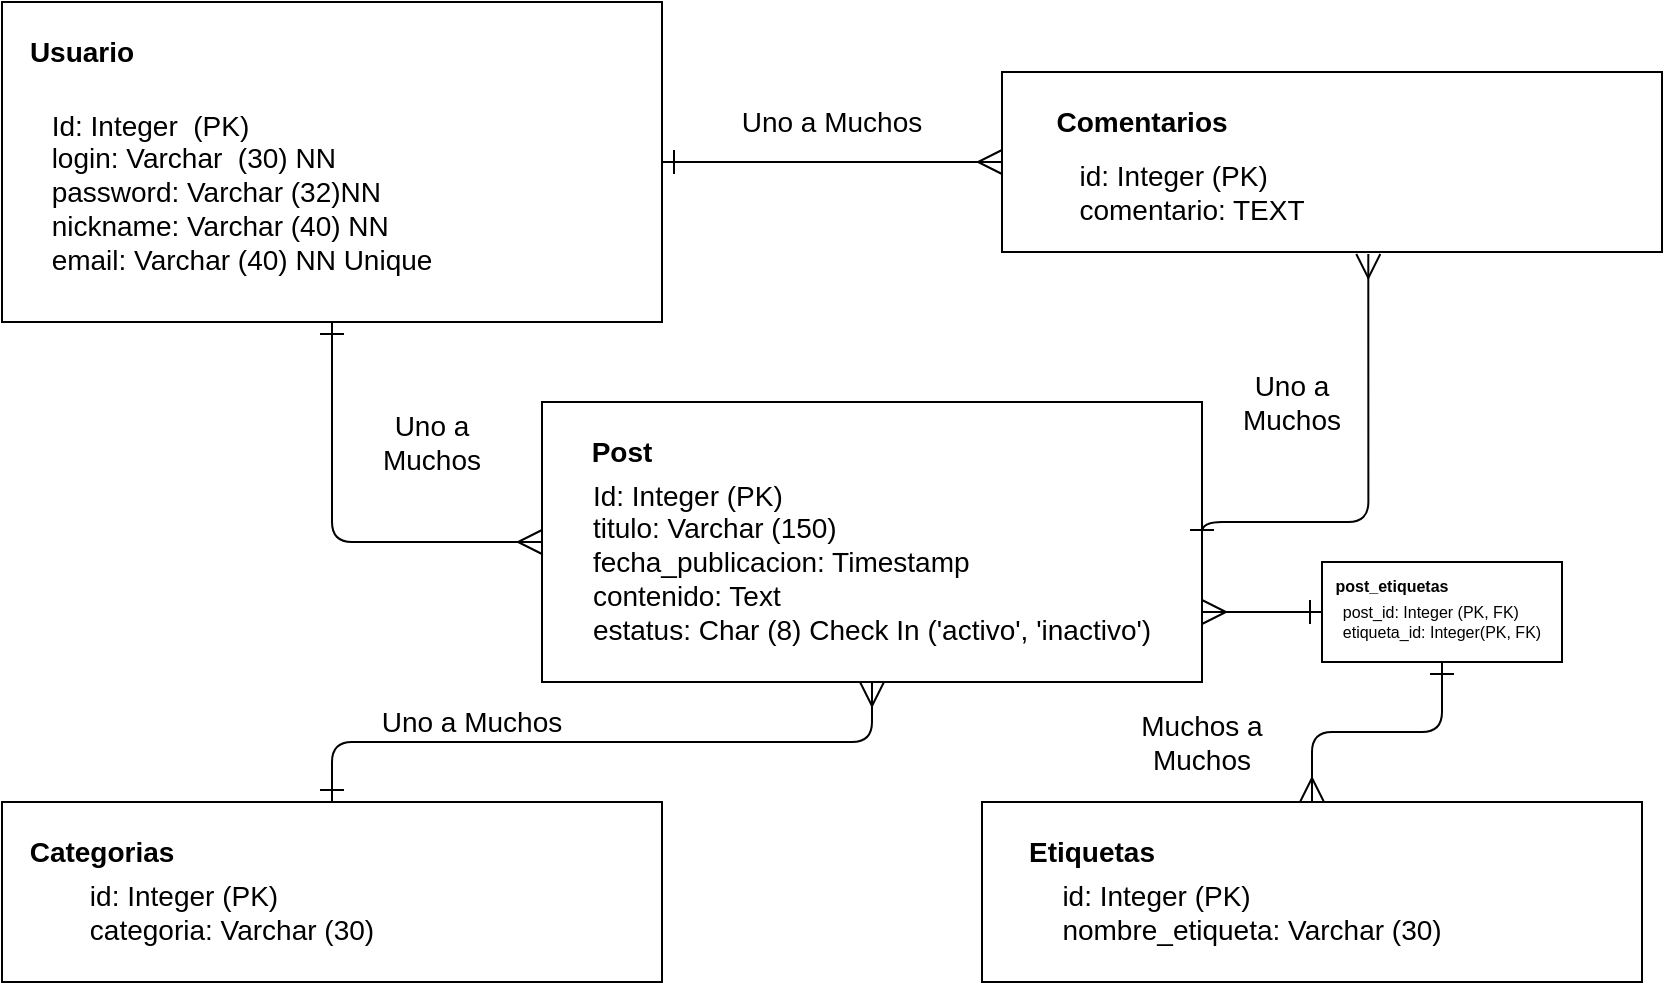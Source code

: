 <mxfile>
    <diagram id="ppDiquNpnhRSX6ojyaUf" name="Page-1">
        <mxGraphModel dx="885" dy="515" grid="1" gridSize="10" guides="1" tooltips="1" connect="1" arrows="1" fold="1" page="1" pageScale="1" pageWidth="850" pageHeight="1100" math="0" shadow="0">
            <root>
                <mxCell id="0"/>
                <mxCell id="1" parent="0"/>
                <mxCell id="19" value="" style="group" vertex="1" connectable="0" parent="1">
                    <mxGeometry x="280" y="220" width="330" height="140" as="geometry"/>
                </mxCell>
                <mxCell id="7" value="" style="rounded=0;whiteSpace=wrap;html=1;fontSize=14;" vertex="1" parent="19">
                    <mxGeometry width="330" height="140" as="geometry"/>
                </mxCell>
                <mxCell id="8" value="&lt;b&gt;Post&lt;/b&gt;" style="text;html=1;strokeColor=none;fillColor=none;align=center;verticalAlign=middle;whiteSpace=wrap;rounded=0;fontSize=14;" vertex="1" parent="19">
                    <mxGeometry x="10" y="10" width="60" height="30" as="geometry"/>
                </mxCell>
                <mxCell id="9" value="&lt;div style=&quot;text-align: justify;&quot;&gt;&lt;span style=&quot;background-color: initial;&quot;&gt;Id: Integer (PK)&lt;/span&gt;&lt;/div&gt;&lt;div style=&quot;text-align: justify;&quot;&gt;&lt;span style=&quot;background-color: initial;&quot;&gt;titulo: Varchar (150)&lt;/span&gt;&lt;/div&gt;&lt;div style=&quot;text-align: justify;&quot;&gt;&lt;span style=&quot;background-color: initial;&quot;&gt;fecha_publicacion: Timestamp&lt;/span&gt;&lt;/div&gt;&lt;div style=&quot;text-align: justify;&quot;&gt;&lt;span style=&quot;background-color: initial;&quot;&gt;contenido: Text&lt;/span&gt;&lt;/div&gt;&lt;div style=&quot;text-align: justify;&quot;&gt;&lt;span style=&quot;background-color: initial;&quot;&gt;estatus: Char (8) Check In ('activo', 'inactivo')&lt;/span&gt;&lt;/div&gt;" style="text;html=1;strokeColor=none;fillColor=none;align=center;verticalAlign=middle;whiteSpace=wrap;rounded=0;fontSize=14;" vertex="1" parent="19">
                    <mxGeometry x="10" y="40" width="310" height="80" as="geometry"/>
                </mxCell>
                <mxCell id="20" value="" style="group" vertex="1" connectable="0" parent="1">
                    <mxGeometry x="10" y="20" width="330" height="160" as="geometry"/>
                </mxCell>
                <mxCell id="3" value="" style="rounded=0;whiteSpace=wrap;html=1;" vertex="1" parent="20">
                    <mxGeometry width="330" height="160" as="geometry"/>
                </mxCell>
                <mxCell id="4" value="&lt;b&gt;&lt;font style=&quot;font-size: 14px;&quot;&gt;Usuario&lt;/font&gt;&lt;/b&gt;" style="text;html=1;strokeColor=none;fillColor=none;align=center;verticalAlign=middle;whiteSpace=wrap;rounded=0;" vertex="1" parent="20">
                    <mxGeometry x="10" y="10" width="60" height="30" as="geometry"/>
                </mxCell>
                <mxCell id="5" value="&lt;div style=&quot;text-align: justify;&quot;&gt;&lt;span style=&quot;background-color: initial;&quot;&gt;Id: Integer&amp;nbsp; (PK)&lt;/span&gt;&lt;/div&gt;&lt;div style=&quot;text-align: justify;&quot;&gt;&lt;span style=&quot;background-color: initial;&quot;&gt;login: Varchar&amp;nbsp; (30) NN&lt;/span&gt;&lt;/div&gt;&lt;div style=&quot;text-align: justify;&quot;&gt;&lt;span style=&quot;background-color: initial;&quot;&gt;password: Varchar (32)NN&lt;/span&gt;&lt;/div&gt;&lt;div style=&quot;text-align: justify;&quot;&gt;&lt;span style=&quot;background-color: initial;&quot;&gt;nickname: Varchar (40) NN&lt;/span&gt;&lt;/div&gt;&lt;div style=&quot;text-align: justify;&quot;&gt;&lt;span style=&quot;background-color: initial;&quot;&gt;email: Varchar (40) NN Unique&lt;/span&gt;&lt;/div&gt;" style="text;html=1;strokeColor=none;fillColor=none;align=center;verticalAlign=middle;whiteSpace=wrap;rounded=0;fontSize=14;" vertex="1" parent="20">
                    <mxGeometry x="10" y="40" width="220" height="110" as="geometry"/>
                </mxCell>
                <mxCell id="21" value="" style="group" vertex="1" connectable="0" parent="1">
                    <mxGeometry x="510" y="55" width="330" height="90" as="geometry"/>
                </mxCell>
                <mxCell id="10" value="" style="rounded=0;whiteSpace=wrap;html=1;fontSize=14;" vertex="1" parent="21">
                    <mxGeometry width="330" height="90" as="geometry"/>
                </mxCell>
                <mxCell id="11" value="&lt;b&gt;Comentarios&lt;/b&gt;" style="text;html=1;strokeColor=none;fillColor=none;align=center;verticalAlign=middle;whiteSpace=wrap;rounded=0;fontSize=14;" vertex="1" parent="21">
                    <mxGeometry x="20" y="10" width="100" height="30" as="geometry"/>
                </mxCell>
                <mxCell id="12" value="&lt;div style=&quot;text-align: justify;&quot;&gt;&lt;span style=&quot;background-color: initial;&quot;&gt;id: Integer (PK)&amp;nbsp;&lt;/span&gt;&lt;/div&gt;&lt;div style=&quot;text-align: justify;&quot;&gt;&lt;span style=&quot;background-color: initial;&quot;&gt;comentario: TEXT&lt;/span&gt;&lt;/div&gt;" style="text;html=1;strokeColor=none;fillColor=none;align=center;verticalAlign=middle;whiteSpace=wrap;rounded=0;fontSize=14;" vertex="1" parent="21">
                    <mxGeometry x="20" y="40" width="150" height="40" as="geometry"/>
                </mxCell>
                <mxCell id="22" value="" style="group" vertex="1" connectable="0" parent="1">
                    <mxGeometry x="10" y="420" width="330" height="90" as="geometry"/>
                </mxCell>
                <mxCell id="13" value="" style="rounded=0;whiteSpace=wrap;html=1;fontSize=14;" vertex="1" parent="22">
                    <mxGeometry width="330" height="90" as="geometry"/>
                </mxCell>
                <mxCell id="14" value="&lt;b&gt;Categorias&lt;/b&gt;" style="text;html=1;strokeColor=none;fillColor=none;align=center;verticalAlign=middle;whiteSpace=wrap;rounded=0;fontSize=14;" vertex="1" parent="22">
                    <mxGeometry x="20" y="10" width="60" height="30" as="geometry"/>
                </mxCell>
                <mxCell id="15" value="&lt;div style=&quot;text-align: justify;&quot;&gt;&lt;span style=&quot;background-color: initial;&quot;&gt;id: Integer (PK)&lt;/span&gt;&lt;/div&gt;&lt;div style=&quot;text-align: justify;&quot;&gt;&lt;span style=&quot;background-color: initial;&quot;&gt;categoria: Varchar (30)&lt;/span&gt;&lt;/div&gt;" style="text;html=1;strokeColor=none;fillColor=none;align=center;verticalAlign=middle;whiteSpace=wrap;rounded=0;fontSize=14;" vertex="1" parent="22">
                    <mxGeometry x="30" y="40" width="170" height="30" as="geometry"/>
                </mxCell>
                <mxCell id="23" value="" style="group" vertex="1" connectable="0" parent="1">
                    <mxGeometry x="500" y="420" width="330" height="90" as="geometry"/>
                </mxCell>
                <mxCell id="16" value="" style="rounded=0;whiteSpace=wrap;html=1;fontSize=14;" vertex="1" parent="23">
                    <mxGeometry width="330" height="90" as="geometry"/>
                </mxCell>
                <mxCell id="17" value="&lt;b&gt;Etiquetas&lt;/b&gt;" style="text;html=1;strokeColor=none;fillColor=none;align=center;verticalAlign=middle;whiteSpace=wrap;rounded=0;fontSize=14;" vertex="1" parent="23">
                    <mxGeometry x="20" y="10" width="70" height="30" as="geometry"/>
                </mxCell>
                <mxCell id="18" value="&lt;div style=&quot;text-align: justify;&quot;&gt;&lt;span style=&quot;background-color: initial;&quot;&gt;id: Integer (PK)&lt;/span&gt;&lt;/div&gt;&lt;div style=&quot;text-align: justify;&quot;&gt;&lt;span style=&quot;background-color: initial;&quot;&gt;nombre_etiqueta: Varchar (30)&lt;/span&gt;&lt;/div&gt;" style="text;html=1;strokeColor=none;fillColor=none;align=center;verticalAlign=middle;whiteSpace=wrap;rounded=0;fontSize=14;" vertex="1" parent="23">
                    <mxGeometry x="30" y="40" width="210" height="30" as="geometry"/>
                </mxCell>
                <mxCell id="26" style="edgeStyle=orthogonalEdgeStyle;html=1;exitX=1;exitY=0.5;exitDx=0;exitDy=0;entryX=0;entryY=0.5;entryDx=0;entryDy=0;fontSize=14;endArrow=ERmany;endFill=0;startArrow=ERone;startFill=0;strokeWidth=1;endSize=10;startSize=10;" edge="1" parent="1" source="3" target="10">
                    <mxGeometry relative="1" as="geometry"/>
                </mxCell>
                <mxCell id="27" style="edgeStyle=orthogonalEdgeStyle;html=1;exitX=1;exitY=0.5;exitDx=0;exitDy=0;entryX=0.555;entryY=1.011;entryDx=0;entryDy=0;entryPerimeter=0;strokeWidth=1;fontSize=14;startArrow=ERone;startFill=0;endArrow=ERmany;endFill=0;startSize=10;endSize=10;" edge="1" parent="1" source="7" target="10">
                    <mxGeometry relative="1" as="geometry">
                        <Array as="points">
                            <mxPoint x="610" y="280"/>
                            <mxPoint x="693" y="280"/>
                        </Array>
                    </mxGeometry>
                </mxCell>
                <mxCell id="28" style="edgeStyle=orthogonalEdgeStyle;html=1;exitX=0.5;exitY=1;exitDx=0;exitDy=0;entryX=0;entryY=0.5;entryDx=0;entryDy=0;strokeWidth=1;fontSize=14;startArrow=ERone;startFill=0;endArrow=ERmany;endFill=0;startSize=10;endSize=10;" edge="1" parent="1" source="3" target="7">
                    <mxGeometry relative="1" as="geometry"/>
                </mxCell>
                <mxCell id="29" style="edgeStyle=orthogonalEdgeStyle;html=1;exitX=0.5;exitY=0;exitDx=0;exitDy=0;entryX=0.5;entryY=1;entryDx=0;entryDy=0;strokeWidth=1;fontSize=14;startArrow=ERone;startFill=0;endArrow=ERmany;endFill=0;startSize=10;endSize=10;" edge="1" parent="1" source="13" target="7">
                    <mxGeometry relative="1" as="geometry"/>
                </mxCell>
                <mxCell id="32" value="Uno a Muchos" style="text;html=1;strokeColor=none;fillColor=none;align=center;verticalAlign=middle;whiteSpace=wrap;rounded=0;fontSize=14;" vertex="1" parent="1">
                    <mxGeometry x="375" y="65" width="100" height="30" as="geometry"/>
                </mxCell>
                <mxCell id="33" value="Uno a Muchos" style="text;html=1;strokeColor=none;fillColor=none;align=center;verticalAlign=middle;whiteSpace=wrap;rounded=0;fontSize=14;" vertex="1" parent="1">
                    <mxGeometry x="630" y="200" width="50" height="40" as="geometry"/>
                </mxCell>
                <mxCell id="34" value="Uno a Muchos" style="text;html=1;strokeColor=none;fillColor=none;align=center;verticalAlign=middle;whiteSpace=wrap;rounded=0;fontSize=14;" vertex="1" parent="1">
                    <mxGeometry x="200" y="220" width="50" height="40" as="geometry"/>
                </mxCell>
                <mxCell id="35" value="Uno a Muchos" style="text;html=1;strokeColor=none;fillColor=none;align=center;verticalAlign=middle;whiteSpace=wrap;rounded=0;fontSize=14;" vertex="1" parent="1">
                    <mxGeometry x="190" y="370" width="110" height="20" as="geometry"/>
                </mxCell>
                <mxCell id="36" value="Muchos a Muchos" style="text;html=1;strokeColor=none;fillColor=none;align=center;verticalAlign=middle;whiteSpace=wrap;rounded=0;fontSize=14;" vertex="1" parent="1">
                    <mxGeometry x="570" y="370" width="80" height="40" as="geometry"/>
                </mxCell>
                <mxCell id="40" value="" style="group" vertex="1" connectable="0" parent="1">
                    <mxGeometry x="670" y="300" width="120" height="50" as="geometry"/>
                </mxCell>
                <mxCell id="37" value="" style="rounded=0;whiteSpace=wrap;html=1;fontSize=14;" vertex="1" parent="40">
                    <mxGeometry width="120" height="50" as="geometry"/>
                </mxCell>
                <mxCell id="38" value="&lt;span style=&quot;font-size: 8px;&quot;&gt;&lt;b&gt;post_etiquetas&lt;/b&gt;&lt;/span&gt;" style="text;html=1;strokeColor=none;fillColor=none;align=center;verticalAlign=middle;whiteSpace=wrap;rounded=0;fontSize=14;" vertex="1" parent="40">
                    <mxGeometry x="5" y="5" width="60" height="10" as="geometry"/>
                </mxCell>
                <mxCell id="39" value="&lt;div style=&quot;text-align: justify;&quot;&gt;&lt;span style=&quot;background-color: initial;&quot;&gt;post_id: Integer (PK, FK)&lt;/span&gt;&lt;/div&gt;&lt;div style=&quot;text-align: justify;&quot;&gt;&lt;span style=&quot;background-color: initial;&quot;&gt;etiqueta_id: Integer(PK, FK)&lt;/span&gt;&lt;/div&gt;" style="text;html=1;strokeColor=none;fillColor=none;align=center;verticalAlign=middle;whiteSpace=wrap;rounded=0;fontSize=8;" vertex="1" parent="40">
                    <mxGeometry x="5" y="15" width="110" height="30" as="geometry"/>
                </mxCell>
                <mxCell id="41" style="edgeStyle=orthogonalEdgeStyle;html=1;exitX=1;exitY=0.75;exitDx=0;exitDy=0;entryX=0;entryY=0.5;entryDx=0;entryDy=0;strokeWidth=1;fontSize=8;startArrow=ERmany;startFill=0;endArrow=ERone;endFill=0;startSize=10;endSize=10;" edge="1" parent="1" source="7" target="37">
                    <mxGeometry relative="1" as="geometry"/>
                </mxCell>
                <mxCell id="42" style="edgeStyle=orthogonalEdgeStyle;html=1;entryX=0.5;entryY=1;entryDx=0;entryDy=0;strokeWidth=1;fontSize=8;startArrow=ERmany;startFill=0;endArrow=ERone;endFill=0;startSize=10;endSize=10;" edge="1" parent="1" source="16" target="37">
                    <mxGeometry relative="1" as="geometry"/>
                </mxCell>
            </root>
        </mxGraphModel>
    </diagram>
</mxfile>